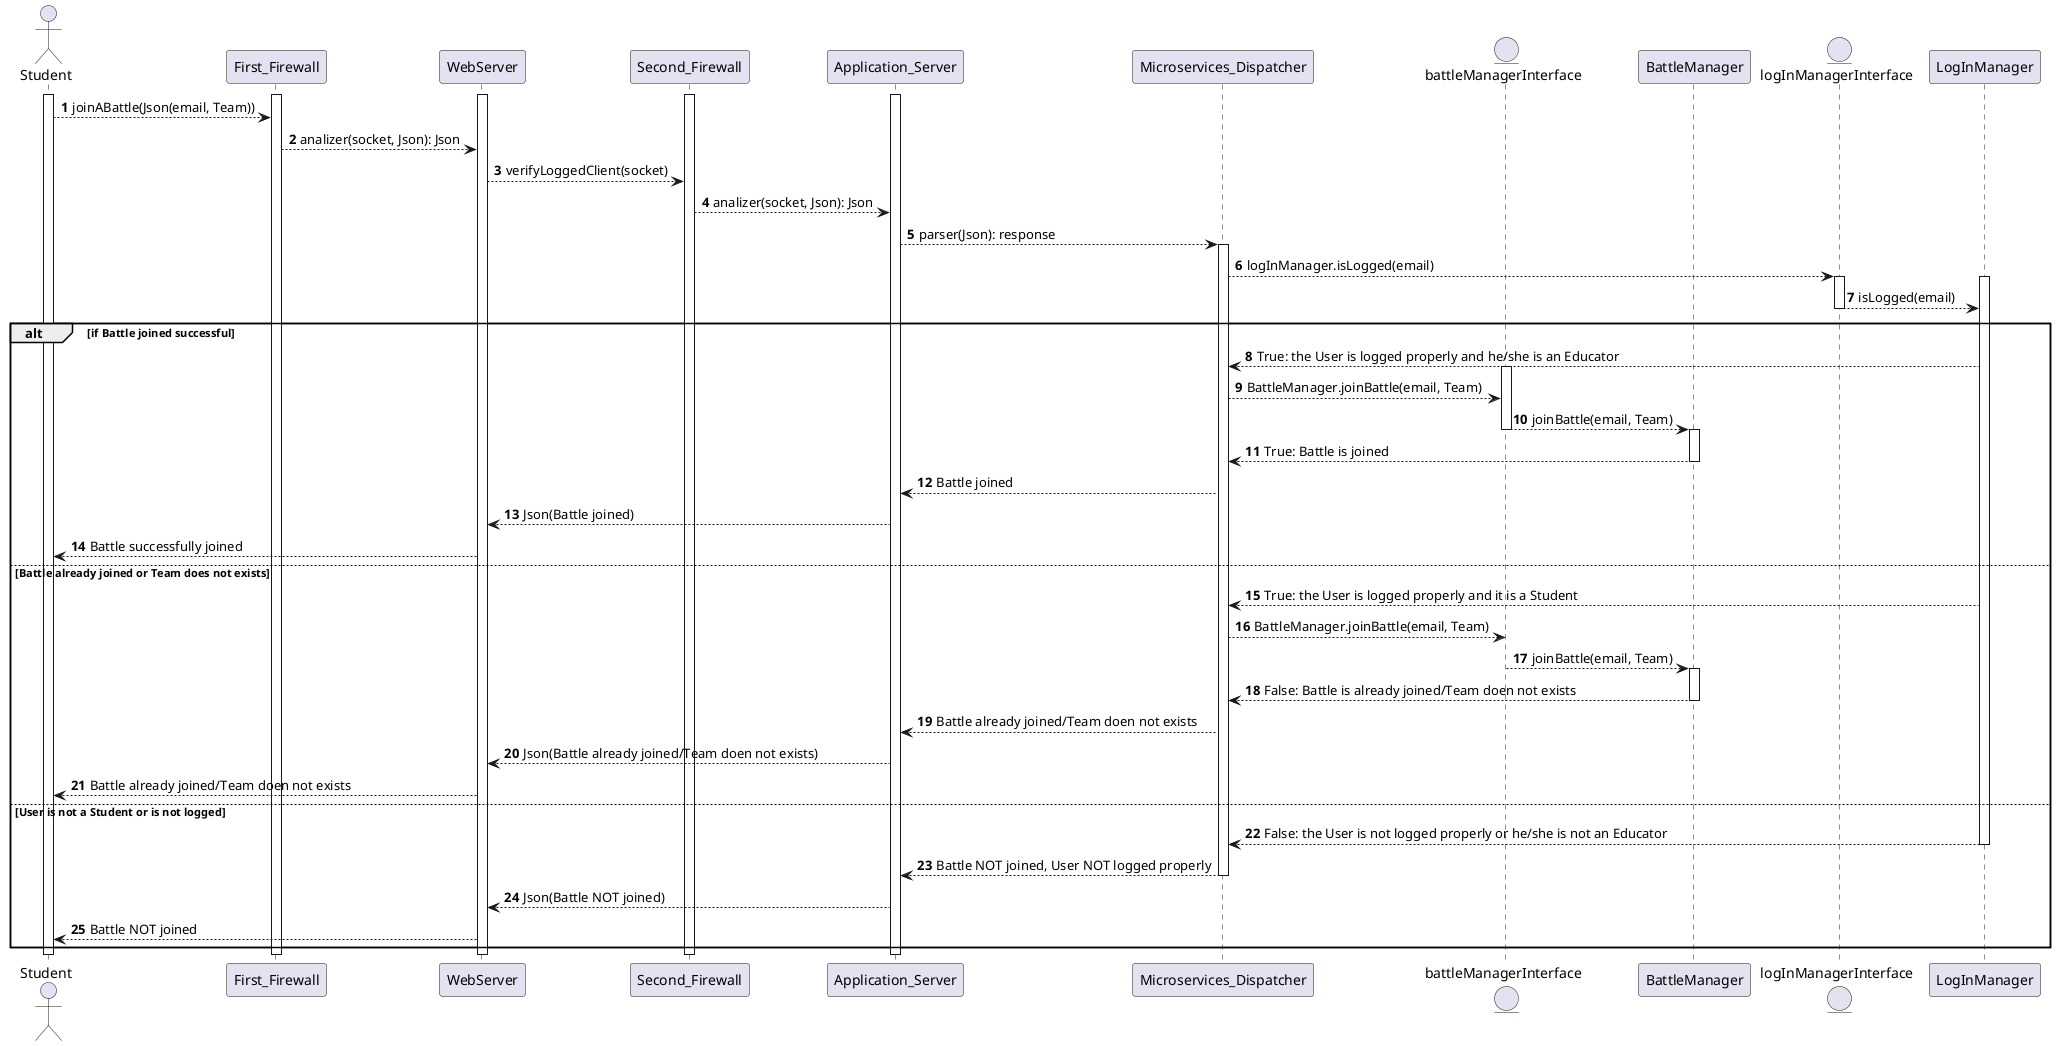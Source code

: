 @startuml

autonumber
actor Student as U
participant First_Firewall as FF
participant WebServer as WS
participant Second_Firewall as SF
participant Application_Server as AS
participant Microservices_Dispatcher as MD
entity battleManagerInterface as BMI
participant BattleManager as BM
entity logInManagerInterface as LMI
participant LogInManager as LM

activate U
activate FF
activate WS
activate SF
activate AS
U-->FF: joinABattle(Json(email, Team))
FF-->WS: analizer(socket, Json): Json
WS-->SF: verifyLoggedClient(socket)
SF-->AS: analizer(socket, Json): Json
AS-->MD: parser(Json): response
activate MD
MD-->LMI: logInManager.isLogged(email)
activate LMI
activate LM
LMI-->LM: isLogged(email)
deactivate LMI
alt if Battle joined successful
    LM-->MD: True: the User is logged properly and he/she is an Educator
    activate BMI
    MD-->BMI: BattleManager.joinBattle(email, Team)
    BMI-->BM: joinBattle(email, Team)
    deactivate BMI
    activate BM
    BM-->MD: True: Battle is joined
    deactivate BM
    MD-->AS: Battle joined
    AS-->WS: Json(Battle joined)
    WS-->U: Battle successfully joined
else  Battle already joined or Team does not exists
    LM-->MD: True: the User is logged properly and it is a Student
    MD-->BMI: BattleManager.joinBattle(email, Team)
    BMI-->BM: joinBattle(email, Team)
    deactivate BMI
    activate BM
    BM-->MD: False: Battle is already joined/Team doen not exists
    deactivate BM
    MD-->AS: Battle already joined/Team doen not exists
    AS-->WS: Json(Battle already joined/Team doen not exists)
    WS-->U: Battle already joined/Team doen not exists
else User is not a Student or is not logged
    LM-->MD: False: the User is not logged properly or he/she is not an Educator
    deactivate LM
    MD-->AS: Battle NOT joined, User NOT logged properly 
    deactivate MD
    AS-->WS: Json(Battle NOT joined)
    WS-->U: Battle NOT joined
end
deactivate U
deactivate FF
deactivate WS
deactivate SF
deactivate AS
@enduml